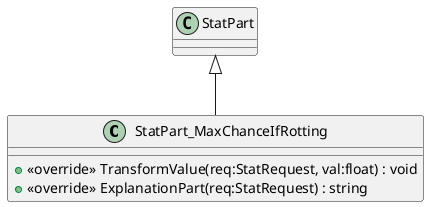 @startuml
class StatPart_MaxChanceIfRotting {
    + <<override>> TransformValue(req:StatRequest, val:float) : void
    + <<override>> ExplanationPart(req:StatRequest) : string
}
StatPart <|-- StatPart_MaxChanceIfRotting
@enduml

